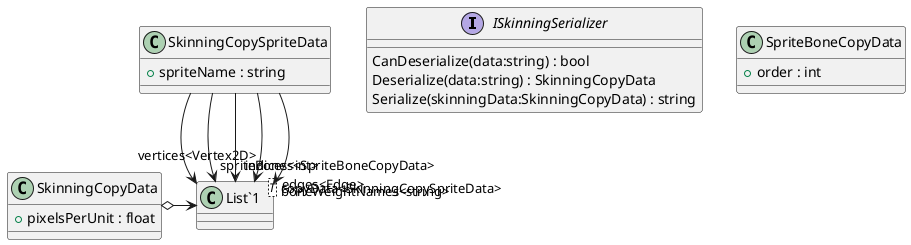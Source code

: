 @startuml
interface ISkinningSerializer {
    CanDeserialize(data:string) : bool
    Deserialize(data:string) : SkinningCopyData
    Serialize(skinningData:SkinningCopyData) : string
}
class SpriteBoneCopyData {
    + order : int
}
class SkinningCopySpriteData {
    + spriteName : string
}
class SkinningCopyData {
    + pixelsPerUnit : float
}
class "List`1"<T> {
}
SkinningCopySpriteData --> "spriteBones<SpriteBoneCopyData>" "List`1"
SkinningCopySpriteData --> "vertices<Vertex2D>" "List`1"
SkinningCopySpriteData --> "indices<int>" "List`1"
SkinningCopySpriteData --> "edges<Edge>" "List`1"
SkinningCopySpriteData --> "boneWeightNames<string>" "List`1"
SkinningCopyData o-> "copyData<SkinningCopySpriteData>" "List`1"
@enduml
